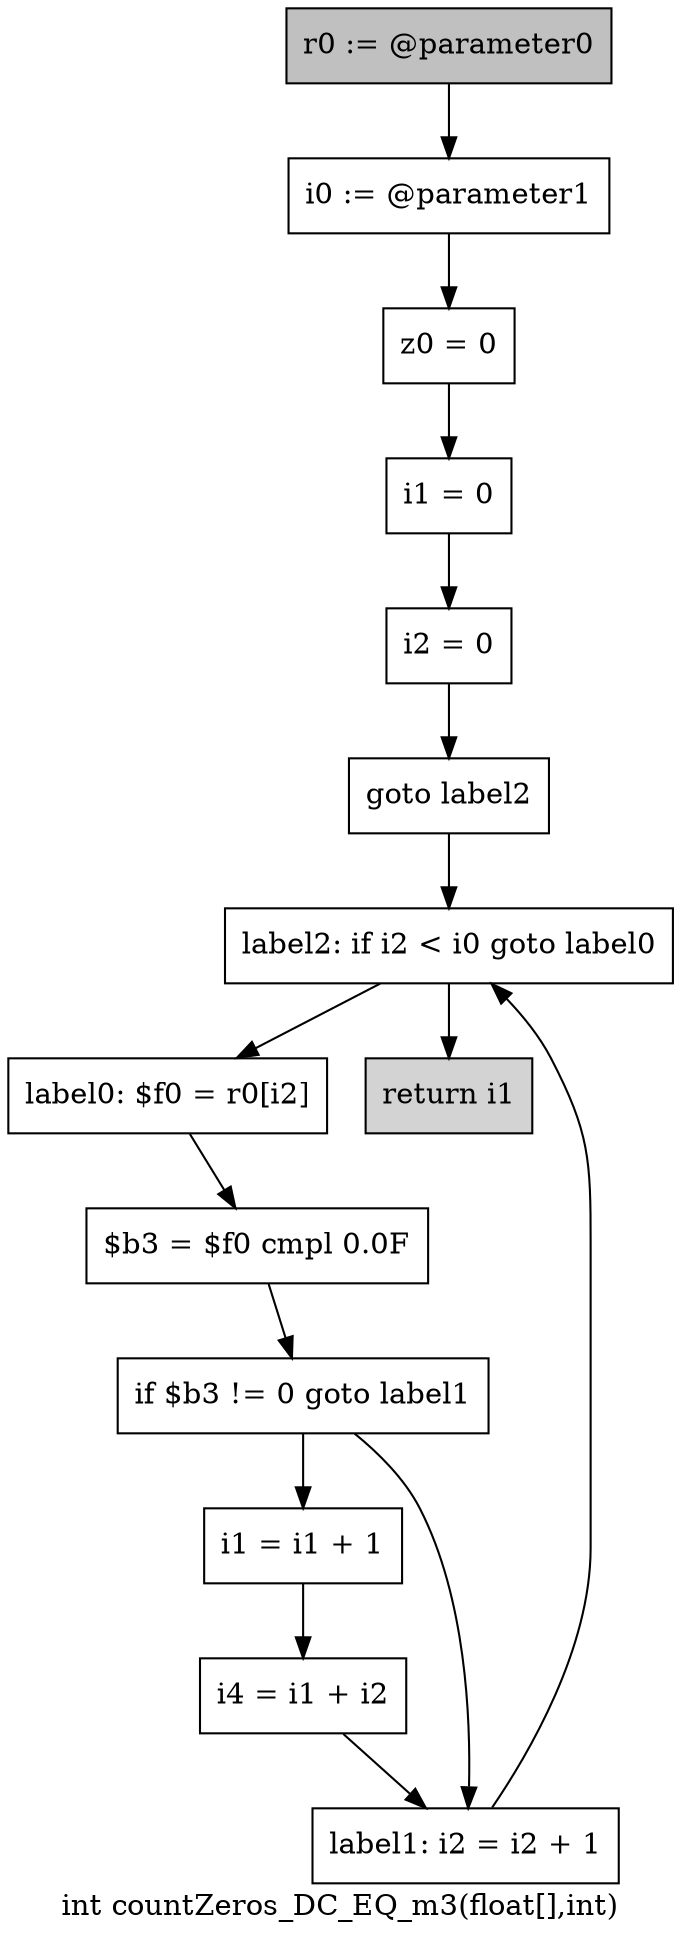 digraph "int countZeros_DC_EQ_m3(float[],int)" {
    label="int countZeros_DC_EQ_m3(float[],int)";
    node [shape=box];
    "0" [style=filled,fillcolor=gray,label="r0 := @parameter0",];
    "1" [label="i0 := @parameter1",];
    "0"->"1";
    "2" [label="z0 = 0",];
    "1"->"2";
    "3" [label="i1 = 0",];
    "2"->"3";
    "4" [label="i2 = 0",];
    "3"->"4";
    "5" [label="goto label2",];
    "4"->"5";
    "12" [label="label2: if i2 < i0 goto label0",];
    "5"->"12";
    "6" [label="label0: $f0 = r0[i2]",];
    "7" [label="$b3 = $f0 cmpl 0.0F",];
    "6"->"7";
    "8" [label="if $b3 != 0 goto label1",];
    "7"->"8";
    "9" [label="i1 = i1 + 1",];
    "8"->"9";
    "11" [label="label1: i2 = i2 + 1",];
    "8"->"11";
    "10" [label="i4 = i1 + i2",];
    "9"->"10";
    "10"->"11";
    "11"->"12";
    "12"->"6";
    "13" [style=filled,fillcolor=lightgray,label="return i1",];
    "12"->"13";
}
